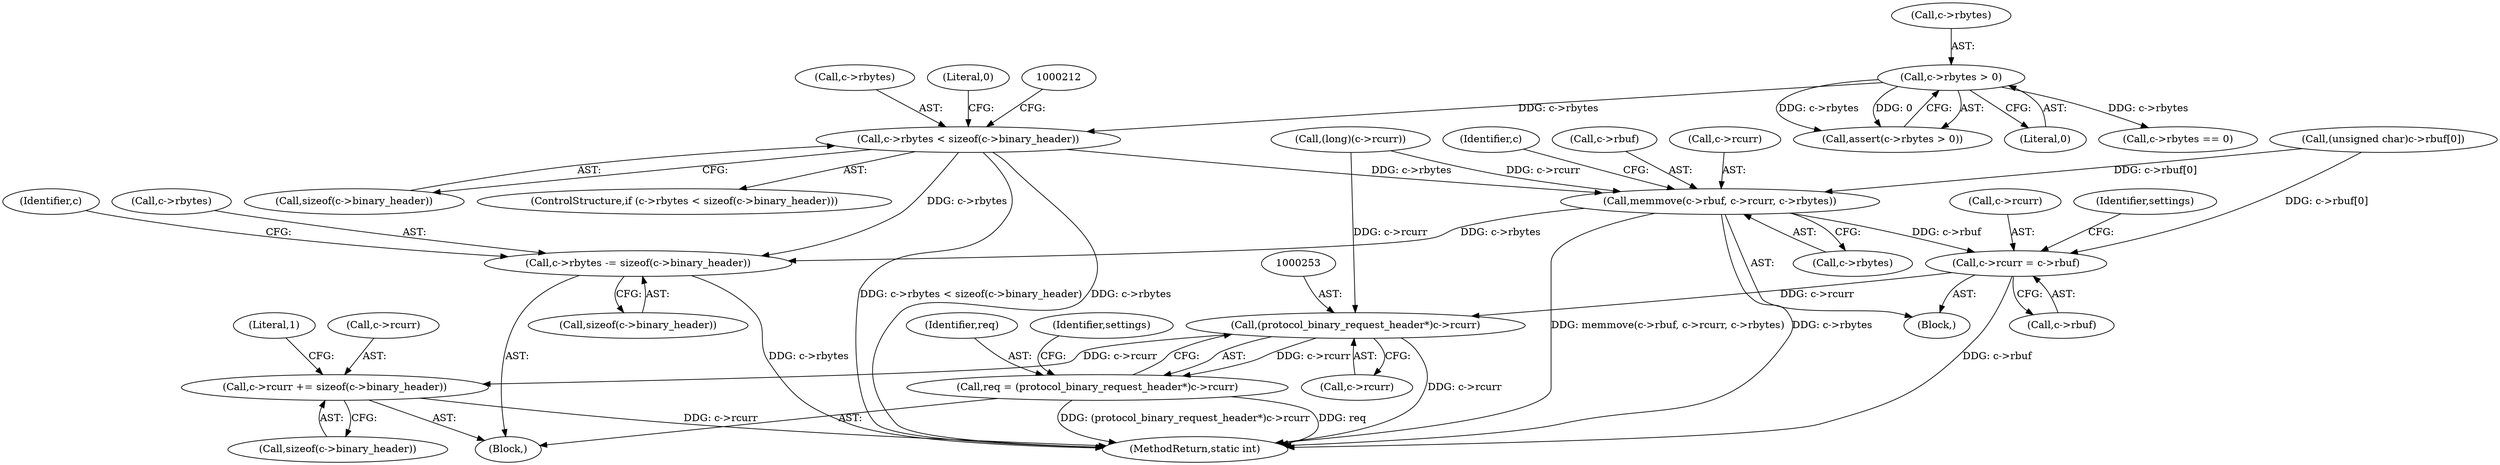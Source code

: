 digraph "0_memcached_d9cd01ede97f4145af9781d448c62a3318952719@API" {
"1000195" [label="(Call,c->rbytes < sizeof(c->binary_header))"];
"1000127" [label="(Call,c->rbytes > 0)"];
"1000219" [label="(Call,memmove(c->rbuf, c->rcurr, c->rbytes))"];
"1000229" [label="(Call,c->rcurr = c->rbuf)"];
"1000252" [label="(Call,(protocol_binary_request_header*)c->rcurr)"];
"1000250" [label="(Call,req = (protocol_binary_request_header*)c->rcurr)"];
"1000462" [label="(Call,c->rcurr += sizeof(c->binary_header))"];
"1000454" [label="(Call,c->rbytes -= sizeof(c->binary_header))"];
"1000199" [label="(Call,sizeof(c->binary_header))"];
"1000219" [label="(Call,memmove(c->rbuf, c->rcurr, c->rbytes))"];
"1000218" [label="(Block,)"];
"1000464" [label="(Identifier,c)"];
"1000211" [label="(Call,(long)(c->rcurr))"];
"1000251" [label="(Identifier,req)"];
"1000254" [label="(Call,c->rcurr)"];
"1000463" [label="(Call,c->rcurr)"];
"1000454" [label="(Call,c->rbytes -= sizeof(c->binary_header))"];
"1000207" [label="(Block,)"];
"1000466" [label="(Call,sizeof(c->binary_header))"];
"1000455" [label="(Call,c->rbytes)"];
"1000462" [label="(Call,c->rcurr += sizeof(c->binary_header))"];
"1000613" [label="(MethodReturn,static int)"];
"1000230" [label="(Call,c->rcurr)"];
"1000126" [label="(Call,assert(c->rbytes > 0))"];
"1000226" [label="(Call,c->rbytes)"];
"1000220" [label="(Call,c->rbuf)"];
"1000147" [label="(Call,(unsigned char)c->rbuf[0])"];
"1000260" [label="(Identifier,settings)"];
"1000252" [label="(Call,(protocol_binary_request_header*)c->rcurr)"];
"1000233" [label="(Call,c->rbuf)"];
"1000128" [label="(Call,c->rbytes)"];
"1000475" [label="(Call,c->rbytes == 0)"];
"1000612" [label="(Literal,1)"];
"1000458" [label="(Call,sizeof(c->binary_header))"];
"1000196" [label="(Call,c->rbytes)"];
"1000223" [label="(Call,c->rcurr)"];
"1000231" [label="(Identifier,c)"];
"1000127" [label="(Call,c->rbytes > 0)"];
"1000205" [label="(Literal,0)"];
"1000131" [label="(Literal,0)"];
"1000250" [label="(Call,req = (protocol_binary_request_header*)c->rcurr)"];
"1000239" [label="(Identifier,settings)"];
"1000195" [label="(Call,c->rbytes < sizeof(c->binary_header))"];
"1000194" [label="(ControlStructure,if (c->rbytes < sizeof(c->binary_header)))"];
"1000229" [label="(Call,c->rcurr = c->rbuf)"];
"1000195" -> "1000194"  [label="AST: "];
"1000195" -> "1000199"  [label="CFG: "];
"1000196" -> "1000195"  [label="AST: "];
"1000199" -> "1000195"  [label="AST: "];
"1000205" -> "1000195"  [label="CFG: "];
"1000212" -> "1000195"  [label="CFG: "];
"1000195" -> "1000613"  [label="DDG: c->rbytes < sizeof(c->binary_header)"];
"1000195" -> "1000613"  [label="DDG: c->rbytes"];
"1000127" -> "1000195"  [label="DDG: c->rbytes"];
"1000195" -> "1000219"  [label="DDG: c->rbytes"];
"1000195" -> "1000454"  [label="DDG: c->rbytes"];
"1000127" -> "1000126"  [label="AST: "];
"1000127" -> "1000131"  [label="CFG: "];
"1000128" -> "1000127"  [label="AST: "];
"1000131" -> "1000127"  [label="AST: "];
"1000126" -> "1000127"  [label="CFG: "];
"1000127" -> "1000126"  [label="DDG: c->rbytes"];
"1000127" -> "1000126"  [label="DDG: 0"];
"1000127" -> "1000475"  [label="DDG: c->rbytes"];
"1000219" -> "1000218"  [label="AST: "];
"1000219" -> "1000226"  [label="CFG: "];
"1000220" -> "1000219"  [label="AST: "];
"1000223" -> "1000219"  [label="AST: "];
"1000226" -> "1000219"  [label="AST: "];
"1000231" -> "1000219"  [label="CFG: "];
"1000219" -> "1000613"  [label="DDG: c->rbytes"];
"1000219" -> "1000613"  [label="DDG: memmove(c->rbuf, c->rcurr, c->rbytes)"];
"1000147" -> "1000219"  [label="DDG: c->rbuf[0]"];
"1000211" -> "1000219"  [label="DDG: c->rcurr"];
"1000219" -> "1000229"  [label="DDG: c->rbuf"];
"1000219" -> "1000454"  [label="DDG: c->rbytes"];
"1000229" -> "1000218"  [label="AST: "];
"1000229" -> "1000233"  [label="CFG: "];
"1000230" -> "1000229"  [label="AST: "];
"1000233" -> "1000229"  [label="AST: "];
"1000239" -> "1000229"  [label="CFG: "];
"1000229" -> "1000613"  [label="DDG: c->rbuf"];
"1000147" -> "1000229"  [label="DDG: c->rbuf[0]"];
"1000229" -> "1000252"  [label="DDG: c->rcurr"];
"1000252" -> "1000250"  [label="AST: "];
"1000252" -> "1000254"  [label="CFG: "];
"1000253" -> "1000252"  [label="AST: "];
"1000254" -> "1000252"  [label="AST: "];
"1000250" -> "1000252"  [label="CFG: "];
"1000252" -> "1000613"  [label="DDG: c->rcurr"];
"1000252" -> "1000250"  [label="DDG: c->rcurr"];
"1000211" -> "1000252"  [label="DDG: c->rcurr"];
"1000252" -> "1000462"  [label="DDG: c->rcurr"];
"1000250" -> "1000207"  [label="AST: "];
"1000251" -> "1000250"  [label="AST: "];
"1000260" -> "1000250"  [label="CFG: "];
"1000250" -> "1000613"  [label="DDG: req"];
"1000250" -> "1000613"  [label="DDG: (protocol_binary_request_header*)c->rcurr"];
"1000462" -> "1000207"  [label="AST: "];
"1000462" -> "1000466"  [label="CFG: "];
"1000463" -> "1000462"  [label="AST: "];
"1000466" -> "1000462"  [label="AST: "];
"1000612" -> "1000462"  [label="CFG: "];
"1000462" -> "1000613"  [label="DDG: c->rcurr"];
"1000454" -> "1000207"  [label="AST: "];
"1000454" -> "1000458"  [label="CFG: "];
"1000455" -> "1000454"  [label="AST: "];
"1000458" -> "1000454"  [label="AST: "];
"1000464" -> "1000454"  [label="CFG: "];
"1000454" -> "1000613"  [label="DDG: c->rbytes"];
}
